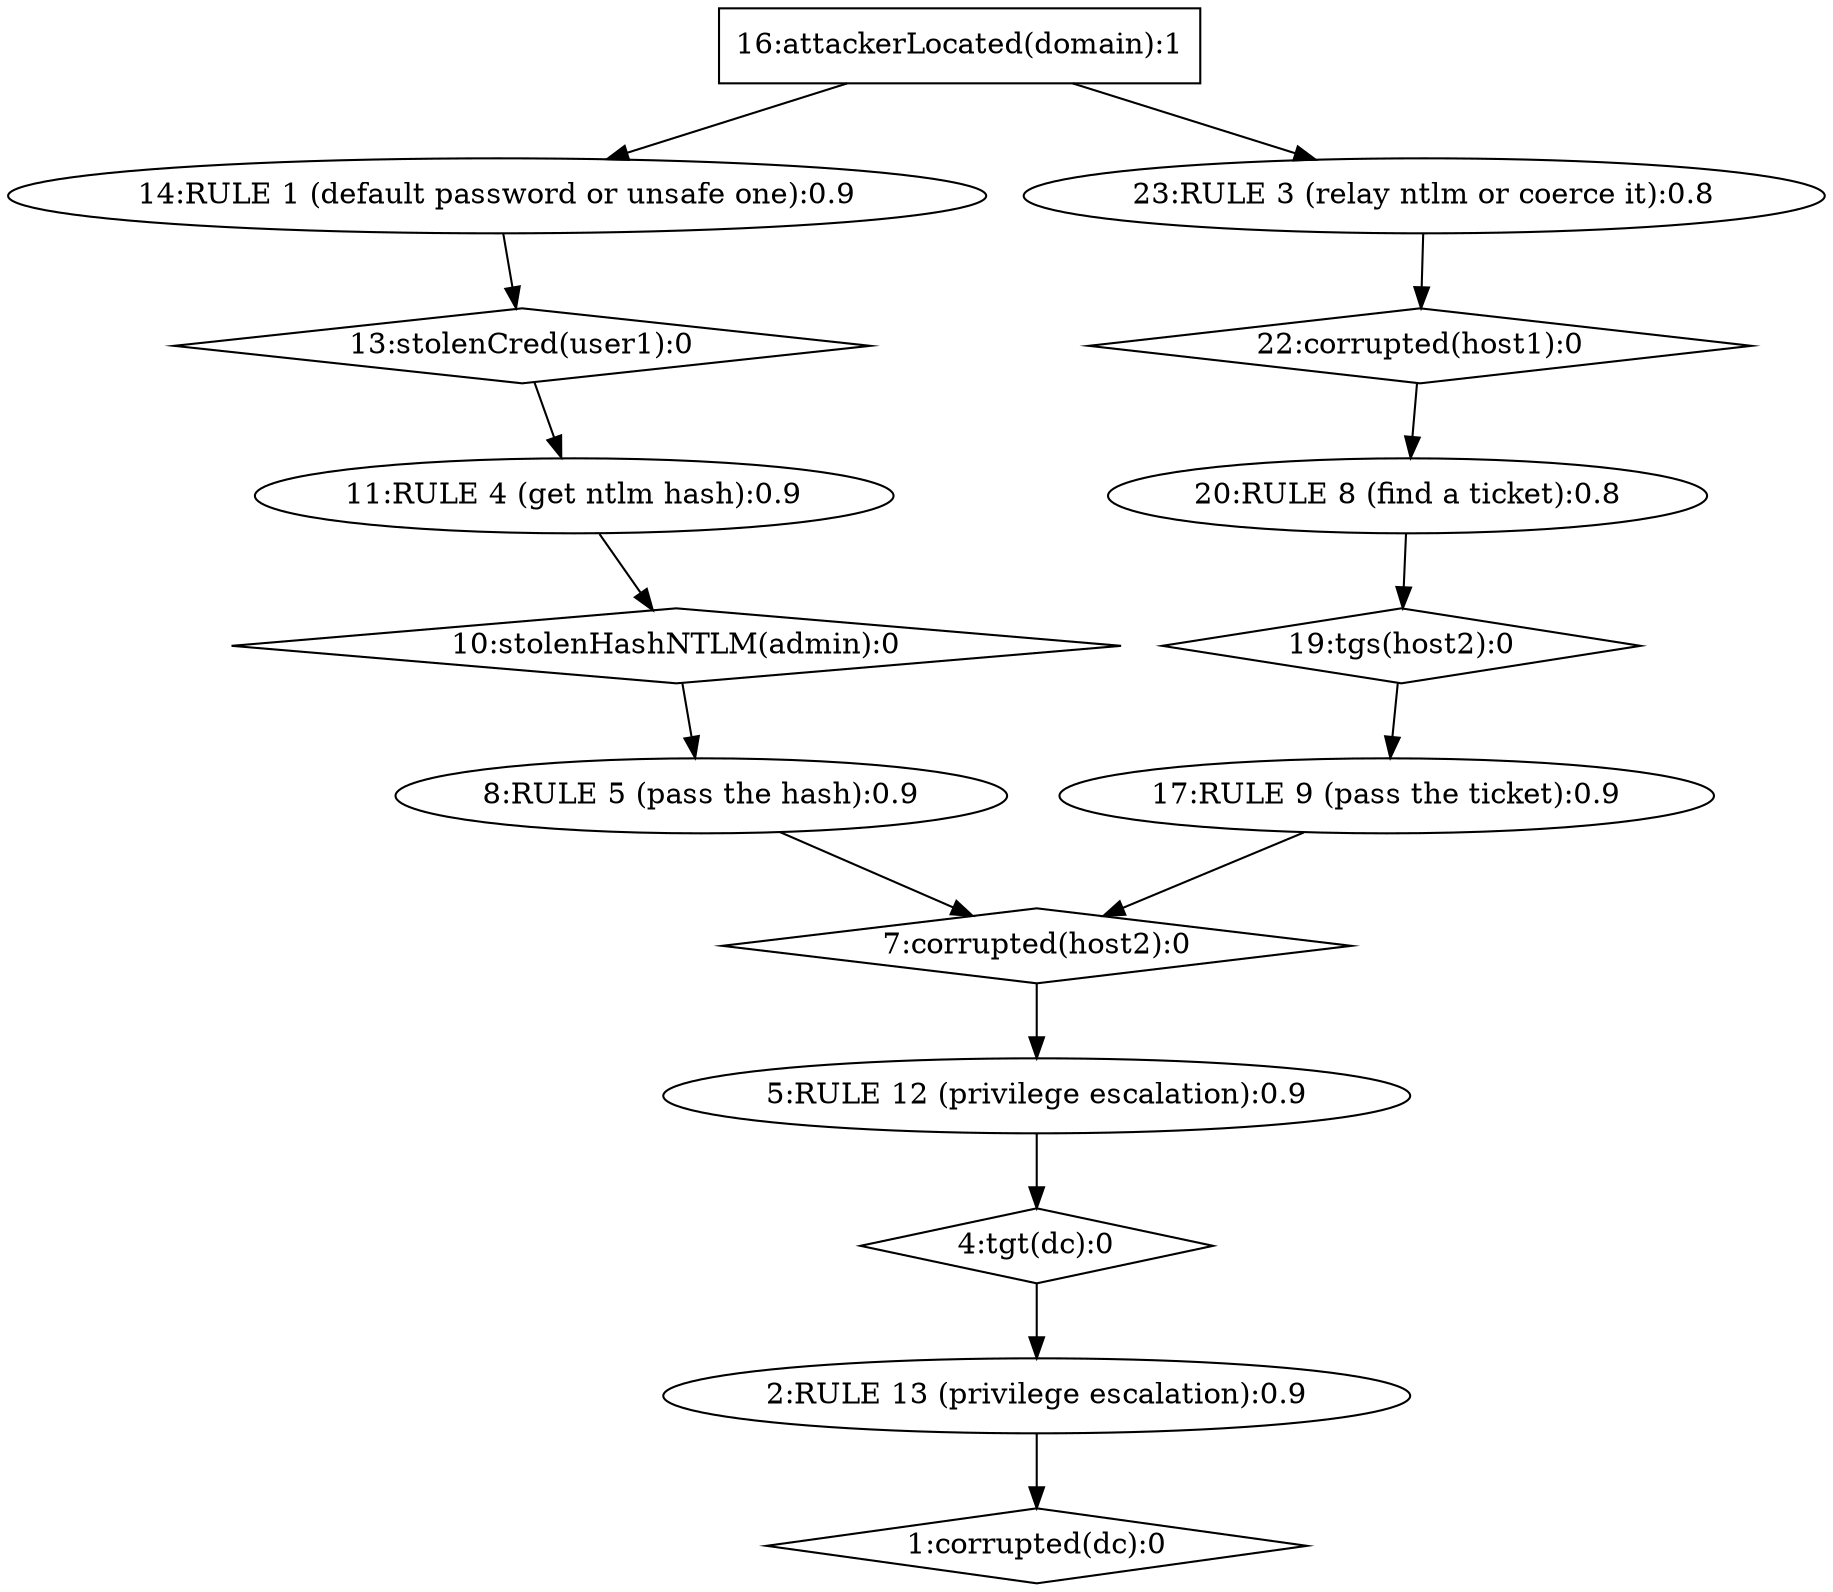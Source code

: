 strict digraph G {
  1 [ label="1:corrupted(dc):0" shape="diamond" CVE="null" ];
  2 [ label="2:RULE 13 (privilege escalation):0.9" shape="ellipse" CVE="exploit_tgt" ];
  3 [ label="4:tgt(dc):0" shape="diamond" CVE="null" ];
  4 [ label="5:RULE 12 (privilege escalation):0.9" shape="ellipse" CVE="asks_kerberos_ticket" ];
  5 [ label="7:corrupted(host2):0" shape="diamond" CVE="null" ];
  6 [ label="8:RULE 5 (pass the hash):0.9" shape="ellipse" CVE="default_admin" ];
  7 [ label="10:stolenHashNTLM(admin):0" shape="diamond" CVE="null" ];
  8 [ label="11:RULE 4 (get ntlm hash):0.9" shape="ellipse" CVE="ntlm_hash" ];
  9 [ label="13:stolenCred(user1):0" shape="diamond" CVE="null" ];
  10 [ label="14:RULE 1 (default password or unsafe one):0.9" shape="ellipse" CVE="bad_password" ];
  11 [ label="16:attackerLocated(domain):1" shape="box" CVE="null" ];
  12 [ label="17:RULE 9 (pass the ticket):0.9" shape="ellipse" CVE="ptt" ];
  13 [ label="19:tgs(host2):0" shape="diamond" CVE="null" ];
  14 [ label="20:RULE 8 (find a ticket):0.8" shape="ellipse" CVE="tgs" ];
  15 [ label="22:corrupted(host1):0" shape="diamond" CVE="null" ];
  16 [ label="23:RULE 3 (relay ntlm or coerce it):0.8" shape="ellipse" CVE="relay_ntlm_bot" ];
  11 -> 10 [ color="black" ];
  10 -> 9 [ color="black" ];
  9 -> 8 [ color="black" ];
  8 -> 7 [ color="black" ];
  7 -> 6 [ color="black" ];
  6 -> 5 [ color="black" ];
  11 -> 16 [ color="black" ];
  16 -> 15 [ color="black" ];
  15 -> 14 [ color="black" ];
  14 -> 13 [ color="black" ];
  13 -> 12 [ color="black" ];
  12 -> 5 [ color="black" ];
  5 -> 4 [ color="black" ];
  4 -> 3 [ color="black" ];
  3 -> 2 [ color="black" ];
  2 -> 1 [ color="black" ];
}
